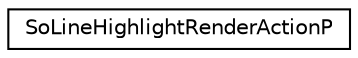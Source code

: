 digraph "Graphical Class Hierarchy"
{
 // LATEX_PDF_SIZE
  edge [fontname="Helvetica",fontsize="10",labelfontname="Helvetica",labelfontsize="10"];
  node [fontname="Helvetica",fontsize="10",shape=record];
  rankdir="LR";
  Node0 [label="SoLineHighlightRenderActionP",height=0.2,width=0.4,color="black", fillcolor="white", style="filled",URL="$classSoLineHighlightRenderActionP.html",tooltip=" "];
}
